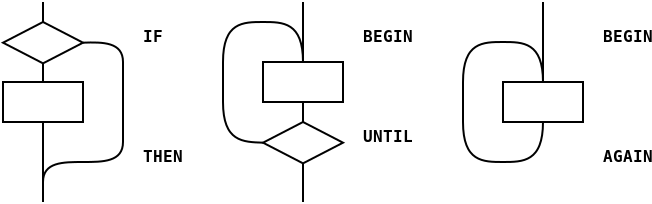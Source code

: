 <?xml version="1.0" encoding="UTF-8"?>
<dia:diagram xmlns:dia="http://www.lysator.liu.se/~alla/dia/"><dia:layer name="Background" visible="true"><dia:object type="Standard - Text" version="0" id="O0"><dia:attribute name="obj_pos"><dia:point val="13,10"/></dia:attribute><dia:attribute name="obj_bb"><dia:rectangle val="13,9.215;14.194,10.365"/></dia:attribute><dia:attribute name="text"><dia:composite type="text"><dia:attribute name="string"><dia:string>#IF#</dia:string></dia:attribute><dia:attribute name="font"><dia:font name="Courier-Bold"/></dia:attribute><dia:attribute name="height"><dia:real val="1"/></dia:attribute><dia:attribute name="pos"><dia:point val="13,10"/></dia:attribute><dia:attribute name="color"><dia:color val="#000000"/></dia:attribute><dia:attribute name="alignment"><dia:enum val="0"/></dia:attribute></dia:composite></dia:attribute></dia:object><dia:object type="Standard - Text" version="0" id="O1"><dia:attribute name="obj_pos"><dia:point val="13,16"/></dia:attribute><dia:attribute name="obj_bb"><dia:rectangle val="13,15.215;15.338,16.365"/></dia:attribute><dia:attribute name="text"><dia:composite type="text"><dia:attribute name="string"><dia:string>#THEN#</dia:string></dia:attribute><dia:attribute name="font"><dia:font name="Courier-Bold"/></dia:attribute><dia:attribute name="height"><dia:real val="1"/></dia:attribute><dia:attribute name="pos"><dia:point val="13,16"/></dia:attribute><dia:attribute name="color"><dia:color val="#000000"/></dia:attribute><dia:attribute name="alignment"><dia:enum val="0"/></dia:attribute></dia:composite></dia:attribute></dia:object><dia:object type="Standard - Text" version="0" id="O2"><dia:attribute name="obj_pos"><dia:point val="24,10"/></dia:attribute><dia:attribute name="obj_bb"><dia:rectangle val="24,9.215;26.91,10.365"/></dia:attribute><dia:attribute name="text"><dia:composite type="text"><dia:attribute name="string"><dia:string>#BEGIN#</dia:string></dia:attribute><dia:attribute name="font"><dia:font name="Courier-Bold"/></dia:attribute><dia:attribute name="height"><dia:real val="1"/></dia:attribute><dia:attribute name="pos"><dia:point val="24,10"/></dia:attribute><dia:attribute name="color"><dia:color val="#000000"/></dia:attribute><dia:attribute name="alignment"><dia:enum val="0"/></dia:attribute></dia:composite></dia:attribute></dia:object><dia:object type="Standard - Text" version="0" id="O3"><dia:attribute name="obj_pos"><dia:point val="24,15"/></dia:attribute><dia:attribute name="obj_bb"><dia:rectangle val="24,14.215;26.91,15.365"/></dia:attribute><dia:attribute name="text"><dia:composite type="text"><dia:attribute name="string"><dia:string>#UNTIL#</dia:string></dia:attribute><dia:attribute name="font"><dia:font name="Courier-Bold"/></dia:attribute><dia:attribute name="height"><dia:real val="1"/></dia:attribute><dia:attribute name="pos"><dia:point val="24,15"/></dia:attribute><dia:attribute name="color"><dia:color val="#000000"/></dia:attribute><dia:attribute name="alignment"><dia:enum val="0"/></dia:attribute></dia:composite></dia:attribute></dia:object><dia:object type="Standard - Text" version="0" id="O4"><dia:attribute name="obj_pos"><dia:point val="36,10"/></dia:attribute><dia:attribute name="obj_bb"><dia:rectangle val="36,9.215;38.91,10.365"/></dia:attribute><dia:attribute name="text"><dia:composite type="text"><dia:attribute name="string"><dia:string>#BEGIN#</dia:string></dia:attribute><dia:attribute name="font"><dia:font name="Courier-Bold"/></dia:attribute><dia:attribute name="height"><dia:real val="1"/></dia:attribute><dia:attribute name="pos"><dia:point val="36,10"/></dia:attribute><dia:attribute name="color"><dia:color val="#000000"/></dia:attribute><dia:attribute name="alignment"><dia:enum val="0"/></dia:attribute></dia:composite></dia:attribute></dia:object><dia:object type="Standard - Text" version="0" id="O5"><dia:attribute name="obj_pos"><dia:point val="36,16"/></dia:attribute><dia:attribute name="obj_bb"><dia:rectangle val="36,15.215;38.91,16.365"/></dia:attribute><dia:attribute name="text"><dia:composite type="text"><dia:attribute name="string"><dia:string>#AGAIN#</dia:string></dia:attribute><dia:attribute name="font"><dia:font name="Courier-Bold"/></dia:attribute><dia:attribute name="height"><dia:real val="1"/></dia:attribute><dia:attribute name="pos"><dia:point val="36,16"/></dia:attribute><dia:attribute name="color"><dia:color val="#000000"/></dia:attribute><dia:attribute name="alignment"><dia:enum val="0"/></dia:attribute></dia:composite></dia:attribute></dia:object><dia:object type="Flowchart - Diamond" version="0" id="O6"><dia:attribute name="obj_pos"><dia:point val="6,9"/></dia:attribute><dia:attribute name="obj_bb"><dia:rectangle val="5.95,8.95;10.05,11.118"/></dia:attribute><dia:attribute name="elem_corner"><dia:point val="6,9"/></dia:attribute><dia:attribute name="elem_width"><dia:real val="4"/></dia:attribute><dia:attribute name="elem_height"><dia:real val="2.068"/></dia:attribute><dia:attribute name="show_background"><dia:boolean val="true"/></dia:attribute><dia:attribute name="padding"><dia:real val="0.354"/></dia:attribute><dia:attribute name="text"><dia:composite type="text"><dia:attribute name="string"><dia:string>##</dia:string></dia:attribute><dia:attribute name="font"><dia:font name="Courier"/></dia:attribute><dia:attribute name="height"><dia:real val="0.8"/></dia:attribute><dia:attribute name="pos"><dia:point val="8,10.232"/></dia:attribute><dia:attribute name="color"><dia:color val="#000000"/></dia:attribute><dia:attribute name="alignment"><dia:enum val="1"/></dia:attribute></dia:composite></dia:attribute></dia:object><dia:object type="SDL - Task" version="0" id="O7"><dia:attribute name="obj_pos"><dia:point val="6,12"/></dia:attribute><dia:attribute name="obj_bb"><dia:rectangle val="5.95,11.95;10.05,14.05"/></dia:attribute><dia:attribute name="elem_corner"><dia:point val="6,12"/></dia:attribute><dia:attribute name="elem_width"><dia:real val="4"/></dia:attribute><dia:attribute name="elem_height"><dia:real val="2"/></dia:attribute><dia:attribute name="show_background"><dia:boolean val="true"/></dia:attribute><dia:attribute name="flip_horizontal"><dia:boolean val="false"/></dia:attribute><dia:attribute name="flip_vertical"><dia:boolean val="false"/></dia:attribute><dia:attribute name="padding"><dia:real val="0.354"/></dia:attribute><dia:attribute name="text"><dia:composite type="text"><dia:attribute name="string"><dia:string>##</dia:string></dia:attribute><dia:attribute name="font"><dia:font name="Courier"/></dia:attribute><dia:attribute name="height"><dia:real val="0.8"/></dia:attribute><dia:attribute name="pos"><dia:point val="8,13.198"/></dia:attribute><dia:attribute name="color"><dia:color val="#000000"/></dia:attribute><dia:attribute name="alignment"><dia:enum val="1"/></dia:attribute></dia:composite></dia:attribute></dia:object><dia:object type="Flowchart - Diamond" version="0" id="O8"><dia:attribute name="obj_pos"><dia:point val="19,14"/></dia:attribute><dia:attribute name="obj_bb"><dia:rectangle val="18.95,13.95;23.05,16.118"/></dia:attribute><dia:attribute name="elem_corner"><dia:point val="19,14"/></dia:attribute><dia:attribute name="elem_width"><dia:real val="4"/></dia:attribute><dia:attribute name="elem_height"><dia:real val="2.068"/></dia:attribute><dia:attribute name="show_background"><dia:boolean val="true"/></dia:attribute><dia:attribute name="padding"><dia:real val="0.354"/></dia:attribute><dia:attribute name="text"><dia:composite type="text"><dia:attribute name="string"><dia:string>##</dia:string></dia:attribute><dia:attribute name="font"><dia:font name="Courier"/></dia:attribute><dia:attribute name="height"><dia:real val="0.8"/></dia:attribute><dia:attribute name="pos"><dia:point val="21,15.232"/></dia:attribute><dia:attribute name="color"><dia:color val="#000000"/></dia:attribute><dia:attribute name="alignment"><dia:enum val="1"/></dia:attribute></dia:composite></dia:attribute></dia:object><dia:object type="SDL - Task" version="0" id="O9"><dia:attribute name="obj_pos"><dia:point val="19,11"/></dia:attribute><dia:attribute name="obj_bb"><dia:rectangle val="18.95,10.95;23.05,13.05"/></dia:attribute><dia:attribute name="elem_corner"><dia:point val="19,11"/></dia:attribute><dia:attribute name="elem_width"><dia:real val="4"/></dia:attribute><dia:attribute name="elem_height"><dia:real val="2"/></dia:attribute><dia:attribute name="show_background"><dia:boolean val="true"/></dia:attribute><dia:attribute name="flip_horizontal"><dia:boolean val="false"/></dia:attribute><dia:attribute name="flip_vertical"><dia:boolean val="false"/></dia:attribute><dia:attribute name="padding"><dia:real val="0.354"/></dia:attribute><dia:attribute name="text"><dia:composite type="text"><dia:attribute name="string"><dia:string>##</dia:string></dia:attribute><dia:attribute name="font"><dia:font name="Courier"/></dia:attribute><dia:attribute name="height"><dia:real val="0.8"/></dia:attribute><dia:attribute name="pos"><dia:point val="21,12.198"/></dia:attribute><dia:attribute name="color"><dia:color val="#000000"/></dia:attribute><dia:attribute name="alignment"><dia:enum val="1"/></dia:attribute></dia:composite></dia:attribute></dia:object><dia:object type="SDL - Task" version="0" id="O10"><dia:attribute name="obj_pos"><dia:point val="31,12"/></dia:attribute><dia:attribute name="obj_bb"><dia:rectangle val="30.95,11.95;35.05,14.05"/></dia:attribute><dia:attribute name="elem_corner"><dia:point val="31,12"/></dia:attribute><dia:attribute name="elem_width"><dia:real val="4"/></dia:attribute><dia:attribute name="elem_height"><dia:real val="2"/></dia:attribute><dia:attribute name="show_background"><dia:boolean val="true"/></dia:attribute><dia:attribute name="flip_horizontal"><dia:boolean val="false"/></dia:attribute><dia:attribute name="flip_vertical"><dia:boolean val="false"/></dia:attribute><dia:attribute name="padding"><dia:real val="0.354"/></dia:attribute><dia:attribute name="text"><dia:composite type="text"><dia:attribute name="string"><dia:string>##</dia:string></dia:attribute><dia:attribute name="font"><dia:font name="Courier"/></dia:attribute><dia:attribute name="height"><dia:real val="0.8"/></dia:attribute><dia:attribute name="pos"><dia:point val="33,13.198"/></dia:attribute><dia:attribute name="color"><dia:color val="#000000"/></dia:attribute><dia:attribute name="alignment"><dia:enum val="1"/></dia:attribute></dia:composite></dia:attribute></dia:object><dia:object type="Standard - Line" version="0" id="O11"><dia:attribute name="obj_pos"><dia:point val="8,8"/></dia:attribute><dia:attribute name="obj_bb"><dia:rectangle val="7.95,7.95;8.05,9.05"/></dia:attribute><dia:attribute name="conn_endpoints"><dia:point val="8,8"/><dia:point val="8,9"/></dia:attribute><dia:attribute name="numcp"><dia:int val="1"/></dia:attribute><dia:connections><dia:connection handle="1" to="O6" connection="0"/></dia:connections></dia:object><dia:object type="Standard - Line" version="0" id="O12"><dia:attribute name="obj_pos"><dia:point val="8,14"/></dia:attribute><dia:attribute name="obj_bb"><dia:rectangle val="7.95,13.95;8.05,18.05"/></dia:attribute><dia:attribute name="conn_endpoints"><dia:point val="8,14"/><dia:point val="8,18"/></dia:attribute><dia:attribute name="numcp"><dia:int val="1"/></dia:attribute><dia:connections><dia:connection handle="0" to="O7" connection="1"/></dia:connections></dia:object><dia:object type="Standard - Line" version="0" id="O13"><dia:attribute name="obj_pos"><dia:point val="8,11.068"/></dia:attribute><dia:attribute name="obj_bb"><dia:rectangle val="7.95,11.018;8.05,12.05"/></dia:attribute><dia:attribute name="conn_endpoints"><dia:point val="8,11.068"/><dia:point val="8,12"/></dia:attribute><dia:attribute name="numcp"><dia:int val="1"/></dia:attribute><dia:connections><dia:connection handle="0" to="O6" connection="8"/><dia:connection handle="1" to="O7" connection="0"/></dia:connections></dia:object><dia:object type="Standard - BezierLine" version="0" id="O14"><dia:attribute name="obj_pos"><dia:point val="10,10.034"/></dia:attribute><dia:attribute name="obj_bb"><dia:rectangle val="7.95,9.974;12.05,17.05"/></dia:attribute><dia:attribute name="bez_points"><dia:point val="10,10.034"/><dia:point val="11,10"/><dia:point val="12,10"/><dia:point val="12,11"/><dia:point val="12,12"/><dia:point val="12,13"/><dia:point val="12,15"/><dia:point val="12,17"/><dia:point val="8,15"/><dia:point val="8,17"/></dia:attribute><dia:attribute name="corner_types"><dia:enum val="0"/><dia:enum val="0"/><dia:enum val="0"/><dia:enum val="0"/></dia:attribute><dia:connections><dia:connection handle="0" to="O6" connection="4"/></dia:connections></dia:object><dia:object type="Standard - Line" version="0" id="O15"><dia:attribute name="obj_pos"><dia:point val="21,13"/></dia:attribute><dia:attribute name="obj_bb"><dia:rectangle val="20.95,12.95;21.05,14.05"/></dia:attribute><dia:attribute name="conn_endpoints"><dia:point val="21,13"/><dia:point val="21,14"/></dia:attribute><dia:attribute name="numcp"><dia:int val="1"/></dia:attribute><dia:connections><dia:connection handle="0" to="O9" connection="1"/><dia:connection handle="1" to="O8" connection="0"/></dia:connections></dia:object><dia:object type="Standard - Line" version="0" id="O16"><dia:attribute name="obj_pos"><dia:point val="21,16.068"/></dia:attribute><dia:attribute name="obj_bb"><dia:rectangle val="20.95,16.018;21.05,18.05"/></dia:attribute><dia:attribute name="conn_endpoints"><dia:point val="21,16.068"/><dia:point val="21,18"/></dia:attribute><dia:attribute name="numcp"><dia:int val="1"/></dia:attribute><dia:connections><dia:connection handle="0" to="O8" connection="8"/></dia:connections></dia:object><dia:object type="Standard - Line" version="0" id="O17"><dia:attribute name="obj_pos"><dia:point val="21,8"/></dia:attribute><dia:attribute name="obj_bb"><dia:rectangle val="20.95,7.95;21.05,11.05"/></dia:attribute><dia:attribute name="conn_endpoints"><dia:point val="21,8"/><dia:point val="21,11"/></dia:attribute><dia:attribute name="numcp"><dia:int val="1"/></dia:attribute><dia:connections><dia:connection handle="1" to="O9" connection="0"/></dia:connections></dia:object><dia:object type="Standard - BezierLine" version="0" id="O18"><dia:attribute name="obj_pos"><dia:point val="21,11"/></dia:attribute><dia:attribute name="obj_bb"><dia:rectangle val="16.95,8.95;21.05,15.085"/></dia:attribute><dia:attribute name="bez_points"><dia:point val="21,11"/><dia:point val="21,9"/><dia:point val="20,9"/><dia:point val="19,9"/><dia:point val="18,9"/><dia:point val="17,9"/><dia:point val="17,11"/><dia:point val="17,13"/><dia:point val="17,11"/><dia:point val="17,13"/><dia:point val="17,15"/><dia:point val="18,15"/><dia:point val="19,15.034"/></dia:attribute><dia:attribute name="corner_types"><dia:enum val="0"/><dia:enum val="0"/><dia:enum val="0"/><dia:enum val="0"/><dia:enum val="0"/></dia:attribute><dia:connections><dia:connection handle="0" to="O9" connection="0"/><dia:connection handle="12" to="O8" connection="12"/></dia:connections></dia:object><dia:object type="Standard - Line" version="0" id="O19"><dia:attribute name="obj_pos"><dia:point val="33,8"/></dia:attribute><dia:attribute name="obj_bb"><dia:rectangle val="32.95,7.95;33.05,12.05"/></dia:attribute><dia:attribute name="conn_endpoints"><dia:point val="33,8"/><dia:point val="33,12"/></dia:attribute><dia:attribute name="numcp"><dia:int val="1"/></dia:attribute><dia:connections><dia:connection handle="1" to="O10" connection="0"/></dia:connections></dia:object><dia:object type="Standard - BezierLine" version="0" id="O20"><dia:attribute name="obj_pos"><dia:point val="33,12"/></dia:attribute><dia:attribute name="obj_bb"><dia:rectangle val="28.95,9.95;33.05,16.05"/></dia:attribute><dia:attribute name="bez_points"><dia:point val="33,12"/><dia:point val="33,10"/><dia:point val="32,10"/><dia:point val="31,10"/><dia:point val="30,10"/><dia:point val="29,10"/><dia:point val="29,12"/><dia:point val="29,14"/><dia:point val="29,12"/><dia:point val="29,14"/><dia:point val="29,16"/><dia:point val="30,16"/><dia:point val="31,16"/><dia:point val="32,16"/><dia:point val="33,16"/><dia:point val="33,14"/></dia:attribute><dia:attribute name="corner_types"><dia:enum val="0"/><dia:enum val="0"/><dia:enum val="0"/><dia:enum val="0"/><dia:enum val="0"/><dia:enum val="0"/></dia:attribute><dia:connections><dia:connection handle="0" to="O10" connection="0"/><dia:connection handle="15" to="O10" connection="1"/></dia:connections></dia:object></dia:layer></dia:diagram>
